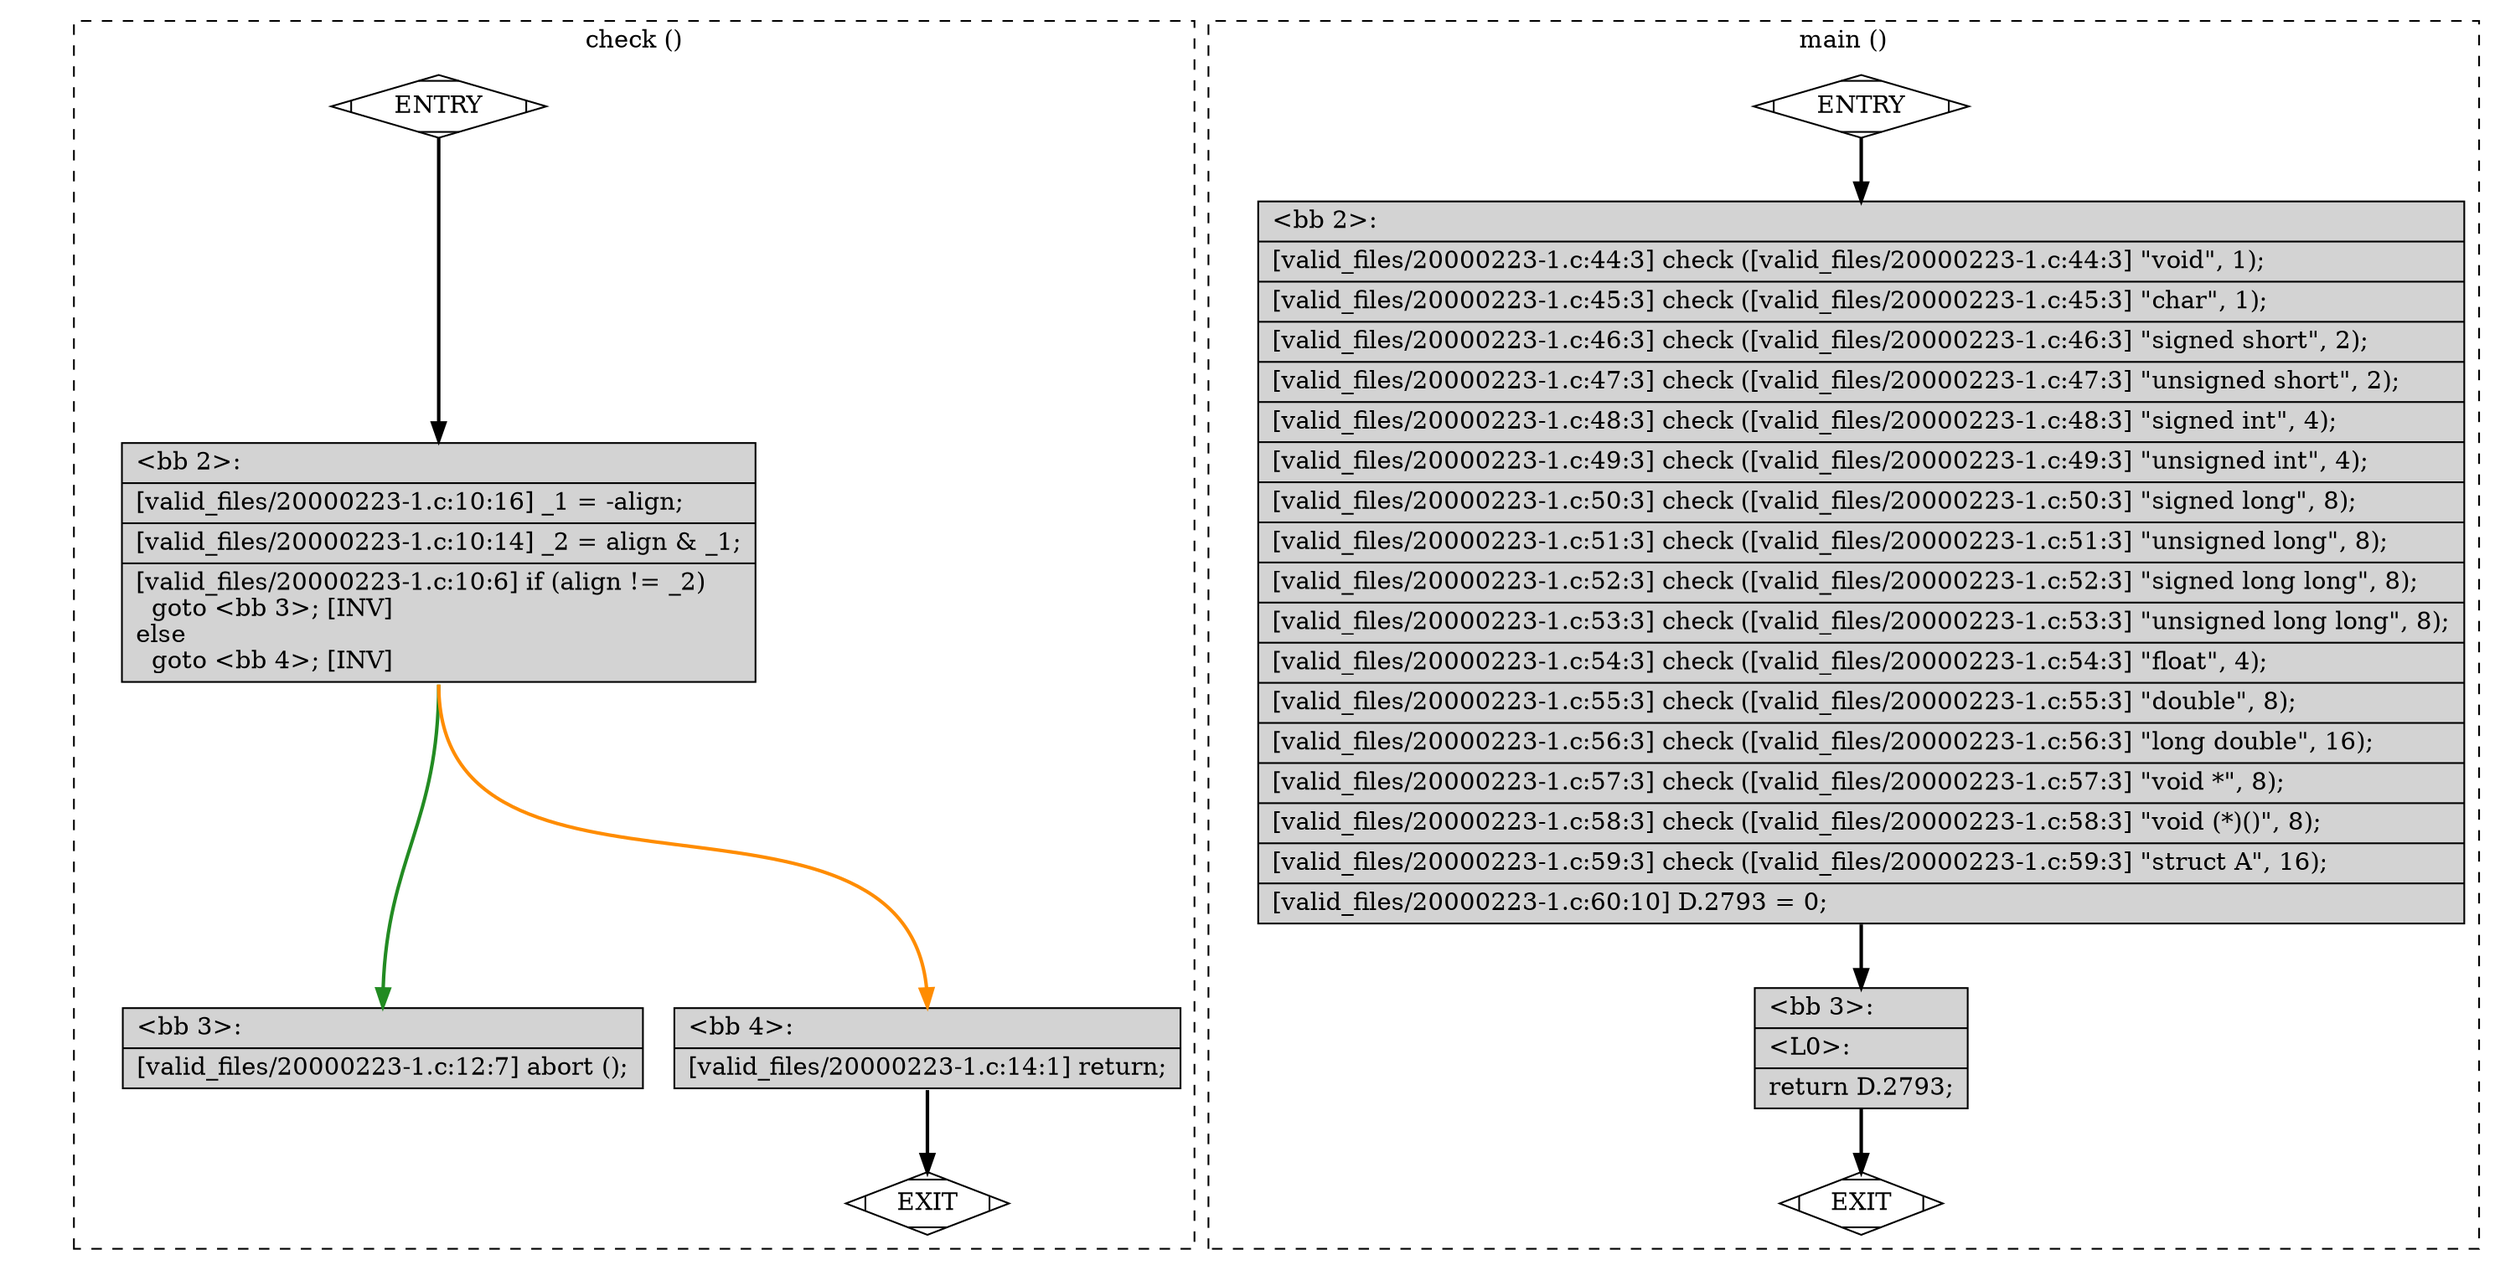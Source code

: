 digraph "a-20000223-1.c.015t.cfg" {
overlap=false;
subgraph "cluster_check" {
	style="dashed";
	color="black";
	label="check ()";
	fn_0_basic_block_0 [shape=Mdiamond,style=filled,fillcolor=white,label="ENTRY"];

	fn_0_basic_block_1 [shape=Mdiamond,style=filled,fillcolor=white,label="EXIT"];

	fn_0_basic_block_2 [shape=record,style=filled,fillcolor=lightgrey,label="{\<bb\ 2\>:\l\
|[valid_files/20000223-1.c:10:16]\ _1\ =\ -align;\l\
|[valid_files/20000223-1.c:10:14]\ _2\ =\ align\ &\ _1;\l\
|[valid_files/20000223-1.c:10:6]\ if\ (align\ !=\ _2)\l\
\ \ goto\ \<bb\ 3\>;\ [INV]\l\
else\l\
\ \ goto\ \<bb\ 4\>;\ [INV]\l\
}"];

	fn_0_basic_block_3 [shape=record,style=filled,fillcolor=lightgrey,label="{\<bb\ 3\>:\l\
|[valid_files/20000223-1.c:12:7]\ abort\ ();\l\
}"];

	fn_0_basic_block_4 [shape=record,style=filled,fillcolor=lightgrey,label="{\<bb\ 4\>:\l\
|[valid_files/20000223-1.c:14:1]\ return;\l\
}"];

	fn_0_basic_block_0:s -> fn_0_basic_block_2:n [style="solid,bold",color=black,weight=100,constraint=true];
	fn_0_basic_block_2:s -> fn_0_basic_block_3:n [style="solid,bold",color=forestgreen,weight=10,constraint=true];
	fn_0_basic_block_2:s -> fn_0_basic_block_4:n [style="solid,bold",color=darkorange,weight=10,constraint=true];
	fn_0_basic_block_4:s -> fn_0_basic_block_1:n [style="solid,bold",color=black,weight=10,constraint=true];
	fn_0_basic_block_0:s -> fn_0_basic_block_1:n [style="invis",constraint=true];
}
subgraph "cluster_main" {
	style="dashed";
	color="black";
	label="main ()";
	fn_1_basic_block_0 [shape=Mdiamond,style=filled,fillcolor=white,label="ENTRY"];

	fn_1_basic_block_1 [shape=Mdiamond,style=filled,fillcolor=white,label="EXIT"];

	fn_1_basic_block_2 [shape=record,style=filled,fillcolor=lightgrey,label="{\<bb\ 2\>:\l\
|[valid_files/20000223-1.c:44:3]\ check\ ([valid_files/20000223-1.c:44:3]\ \"void\",\ 1);\l\
|[valid_files/20000223-1.c:45:3]\ check\ ([valid_files/20000223-1.c:45:3]\ \"char\",\ 1);\l\
|[valid_files/20000223-1.c:46:3]\ check\ ([valid_files/20000223-1.c:46:3]\ \"signed\ short\",\ 2);\l\
|[valid_files/20000223-1.c:47:3]\ check\ ([valid_files/20000223-1.c:47:3]\ \"unsigned\ short\",\ 2);\l\
|[valid_files/20000223-1.c:48:3]\ check\ ([valid_files/20000223-1.c:48:3]\ \"signed\ int\",\ 4);\l\
|[valid_files/20000223-1.c:49:3]\ check\ ([valid_files/20000223-1.c:49:3]\ \"unsigned\ int\",\ 4);\l\
|[valid_files/20000223-1.c:50:3]\ check\ ([valid_files/20000223-1.c:50:3]\ \"signed\ long\",\ 8);\l\
|[valid_files/20000223-1.c:51:3]\ check\ ([valid_files/20000223-1.c:51:3]\ \"unsigned\ long\",\ 8);\l\
|[valid_files/20000223-1.c:52:3]\ check\ ([valid_files/20000223-1.c:52:3]\ \"signed\ long\ long\",\ 8);\l\
|[valid_files/20000223-1.c:53:3]\ check\ ([valid_files/20000223-1.c:53:3]\ \"unsigned\ long\ long\",\ 8);\l\
|[valid_files/20000223-1.c:54:3]\ check\ ([valid_files/20000223-1.c:54:3]\ \"float\",\ 4);\l\
|[valid_files/20000223-1.c:55:3]\ check\ ([valid_files/20000223-1.c:55:3]\ \"double\",\ 8);\l\
|[valid_files/20000223-1.c:56:3]\ check\ ([valid_files/20000223-1.c:56:3]\ \"long\ double\",\ 16);\l\
|[valid_files/20000223-1.c:57:3]\ check\ ([valid_files/20000223-1.c:57:3]\ \"void\ *\",\ 8);\l\
|[valid_files/20000223-1.c:58:3]\ check\ ([valid_files/20000223-1.c:58:3]\ \"void\ (*)()\",\ 8);\l\
|[valid_files/20000223-1.c:59:3]\ check\ ([valid_files/20000223-1.c:59:3]\ \"struct\ A\",\ 16);\l\
|[valid_files/20000223-1.c:60:10]\ D.2793\ =\ 0;\l\
}"];

	fn_1_basic_block_3 [shape=record,style=filled,fillcolor=lightgrey,label="{\<bb\ 3\>:\l\
|\<L0\>:\l\
|return\ D.2793;\l\
}"];

	fn_1_basic_block_0:s -> fn_1_basic_block_2:n [style="solid,bold",color=black,weight=100,constraint=true];
	fn_1_basic_block_2:s -> fn_1_basic_block_3:n [style="solid,bold",color=black,weight=100,constraint=true];
	fn_1_basic_block_3:s -> fn_1_basic_block_1:n [style="solid,bold",color=black,weight=10,constraint=true];
	fn_1_basic_block_0:s -> fn_1_basic_block_1:n [style="invis",constraint=true];
}
}
